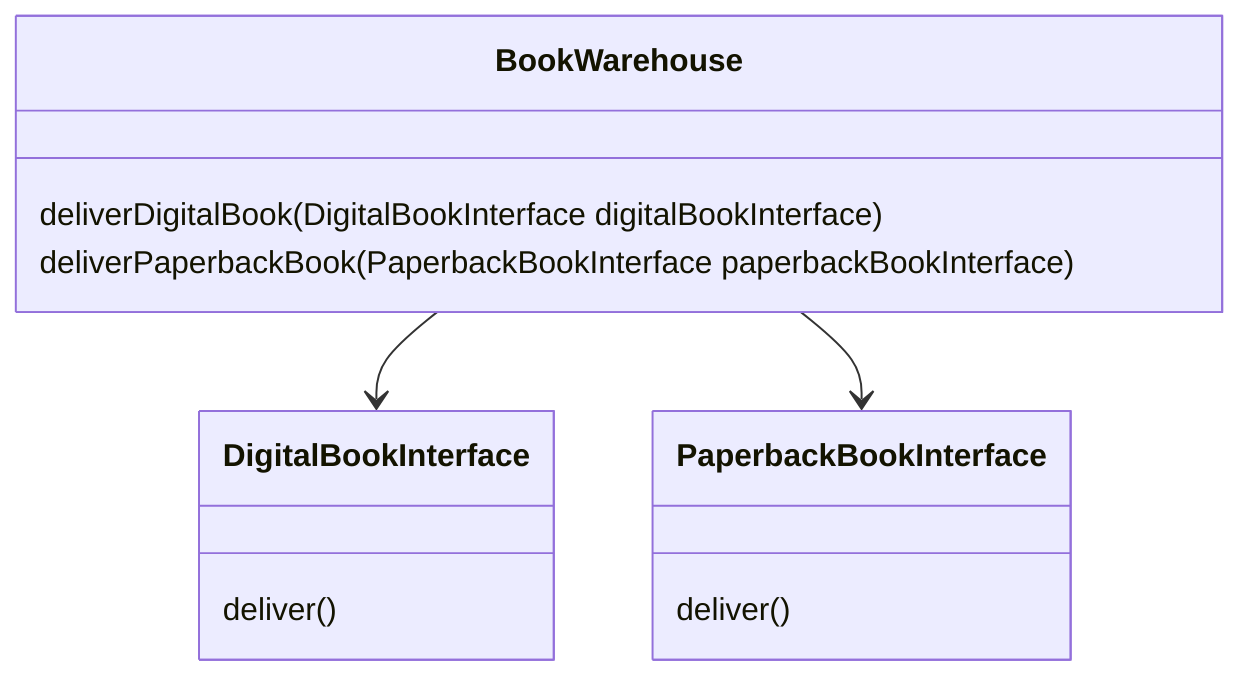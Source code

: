 classDiagram
class BookWarehouse {
    deliverDigitalBook(DigitalBookInterface digitalBookInterface)
    deliverPaperbackBook(PaperbackBookInterface paperbackBookInterface)
}
class DigitalBookInterface{
    deliver()
}
class PaperbackBookInterface{
    deliver()
}

BookWarehouse --> DigitalBookInterface
BookWarehouse --> PaperbackBookInterface